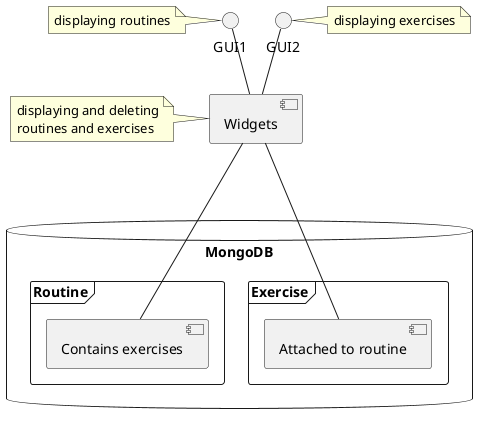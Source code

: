 ------------------------
component_diagram.png

@startuml
() "GUI1" as Window1
() "GUI2" as Window2

Window1 -- [Widgets]
Window2 -- [Widgets]

note left of [Widgets]
	displaying and deleting
	routines and exercises
end note
note left of Window1 : displaying routines
note right of Window2
	displaying exercises
end note

database "MongoDB"{
	frame "Routine" {
		[Contains exercises] as R
	}
	frame "Exercise"{
		[Attached to routine] as E
	}
}

[Widgets] --- R
[Widgets] --- E
@enduml

PlantUML version 1.2019.11(Sun Sep 22 10:02:15 UTC 2019)
(GPL source distribution)
Java Runtime: Java(TM) SE Runtime Environment
JVM: Java HotSpot(TM) 64-Bit Server VM
Java Version: 1.7.0_25-b15
Operating System: Linux
Default Encoding: UTF-8
Language: en
Country: US

------------------------
